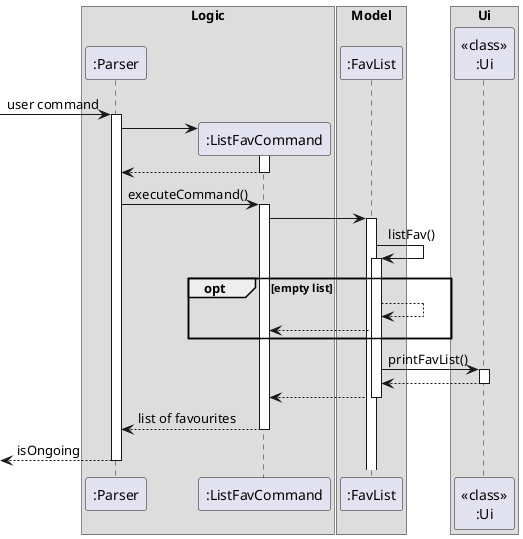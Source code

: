 @startuml

box Logic
participant ":Parser"
participant ":ListFavCommand"
end box
box Model
participant ":FavList"
end box
box Ui
participant "<<class>>\n:Ui"
end box

[-> ":Parser": user command
activate ":Parser"
create ":ListFavCommand"
":Parser" -> ":ListFavCommand"
activate ":ListFavCommand"
":ListFavCommand" --> ":Parser"
deactivate ":ListFavCommand"
":Parser" -> ":ListFavCommand": executeCommand()
activate ":ListFavCommand"

":ListFavCommand" -> ":FavList"
activate ":FavList"
":FavList" -> ":FavList": listFav()
activate ":FavList"
opt empty list
":FavList" --> ":FavList"
":FavList" --> ":ListFavCommand"
end
":FavList" -> "<<class>>\n:Ui": printFavList()
activate "<<class>>\n:Ui"
"<<class>>\n:Ui" --> ":FavList"
deactivate "<<class>>\n:Ui"
":FavList" --> ":ListFavCommand"
deactivate ":FavList"

":ListFavCommand" --> ":Parser": list of favourites
deactivate ":ListFavCommand"
[<-- ":Parser": isOngoing
deactivate ":Parser"
@enduml